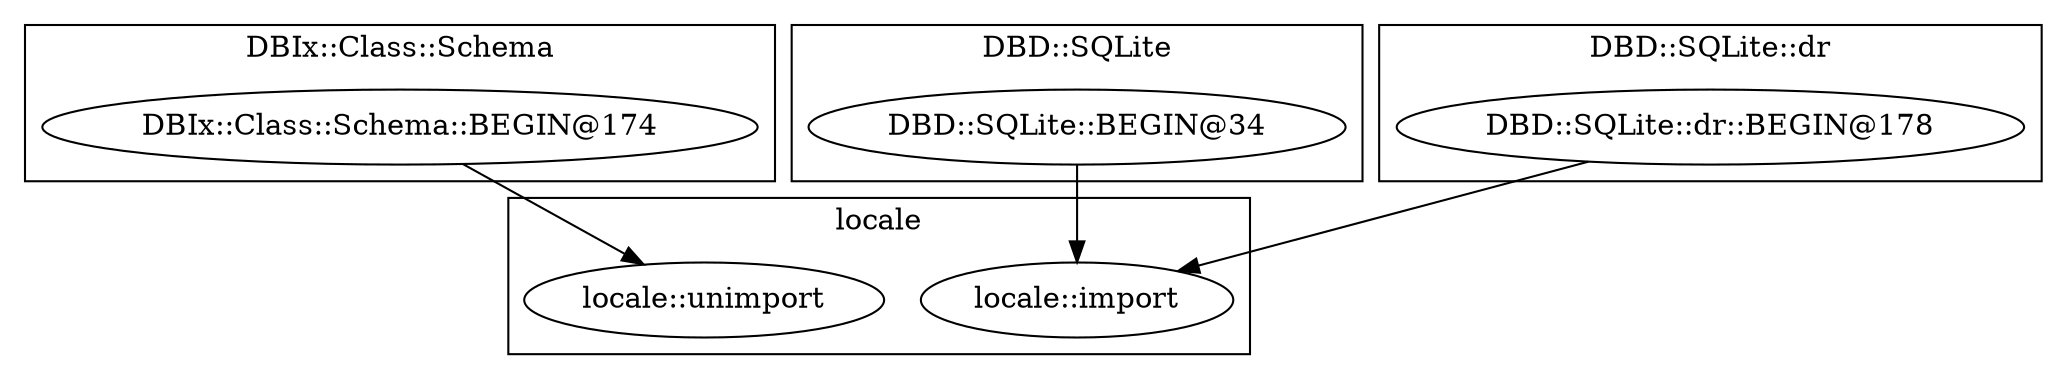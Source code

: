 digraph {
graph [overlap=false]
subgraph cluster_locale {
	label="locale";
	"locale::unimport";
	"locale::import";
}
subgraph cluster_DBIx_Class_Schema {
	label="DBIx::Class::Schema";
	"DBIx::Class::Schema::BEGIN@174";
}
subgraph cluster_DBD_SQLite {
	label="DBD::SQLite";
	"DBD::SQLite::BEGIN@34";
}
subgraph cluster_DBD_SQLite_dr {
	label="DBD::SQLite::dr";
	"DBD::SQLite::dr::BEGIN@178";
}
"DBIx::Class::Schema::BEGIN@174" -> "locale::unimport";
"DBD::SQLite::BEGIN@34" -> "locale::import";
"DBD::SQLite::dr::BEGIN@178" -> "locale::import";
}
